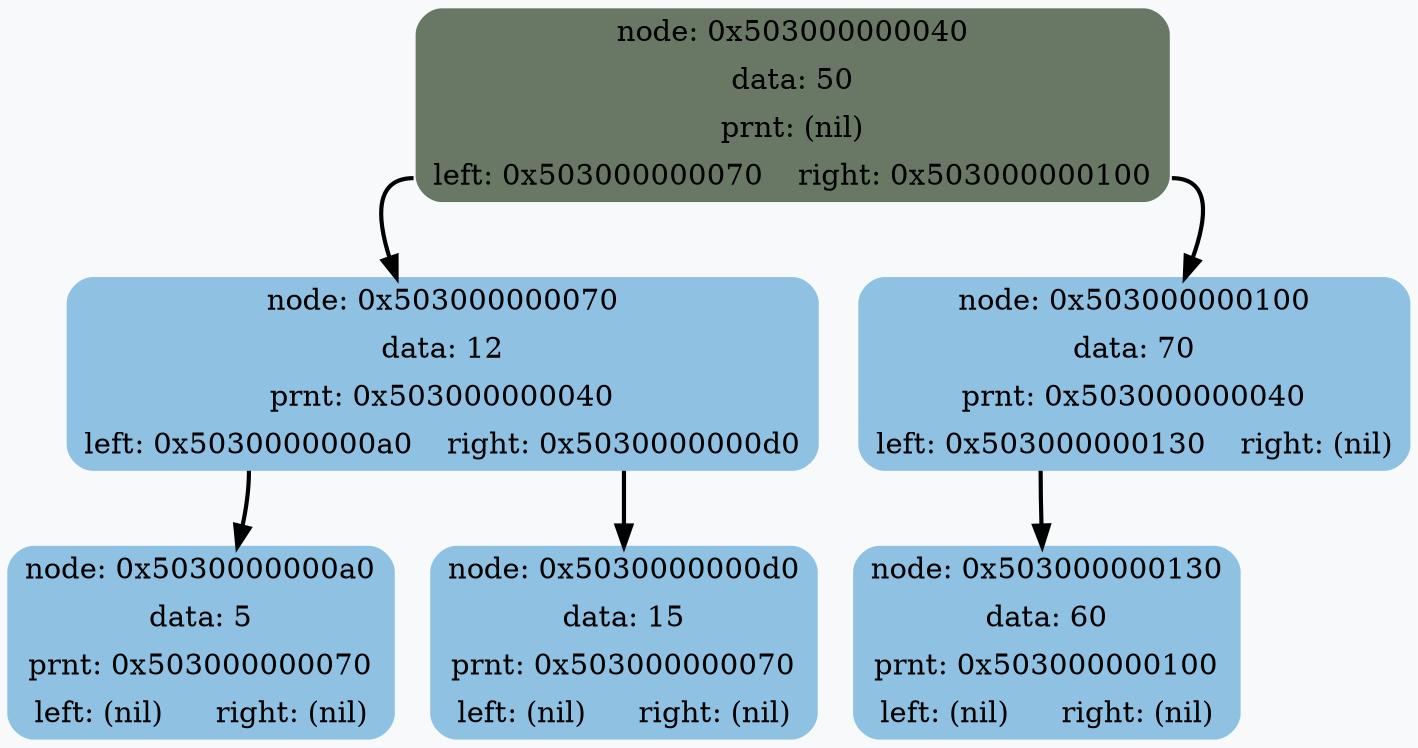digraph G {
	rankdir = HR;
	bgcolor="#F7F9FB"
	 node0x503000000040 [shape=Mrecord; style=filled; color="#687864"; label =  "{node: 0x503000000040 | data:  50 | prnt: (nil) | {<left>left: 0x503000000070 | <right>right: 0x503000000100}  }" ];
	 node0x503000000040:<left> -> node0x503000000070 [style=bold; weight=1000; ];
	 node0x503000000040:<right> -> node0x503000000100 [style=bold; weight=1000; ];
	 node0x503000000070 [shape=Mrecord; style=filled; color="#8FC1E3"; label =  "{node: 0x503000000070 | data:  12 | prnt: 0x503000000040 | {<left>left: 0x5030000000a0 | <right>right: 0x5030000000d0}  }" ];
	 node0x503000000070:<left> -> node0x5030000000a0 [style=bold; weight=1000; ];
	 node0x503000000070:<right> -> node0x5030000000d0 [style=bold; weight=1000; ];
	 node0x5030000000a0 [shape=Mrecord; style=filled; color="#8FC1E3"; label =  "{node: 0x5030000000a0 | data:   5 | prnt: 0x503000000070 | {<left>left: (nil) | <right>right: (nil)}  }" ];
	 node0x5030000000d0 [shape=Mrecord; style=filled; color="#8FC1E3"; label =  "{node: 0x5030000000d0 | data:  15 | prnt: 0x503000000070 | {<left>left: (nil) | <right>right: (nil)}  }" ];
	 node0x503000000100 [shape=Mrecord; style=filled; color="#8FC1E3"; label =  "{node: 0x503000000100 | data:  70 | prnt: 0x503000000040 | {<left>left: 0x503000000130 | <right>right: (nil)}  }" ];
	 node0x503000000100:<left> -> node0x503000000130 [style=bold; weight=1000; ];
	 node0x503000000130 [shape=Mrecord; style=filled; color="#8FC1E3"; label =  "{node: 0x503000000130 | data:  60 | prnt: 0x503000000100 | {<left>left: (nil) | <right>right: (nil)}  }" ];
}
